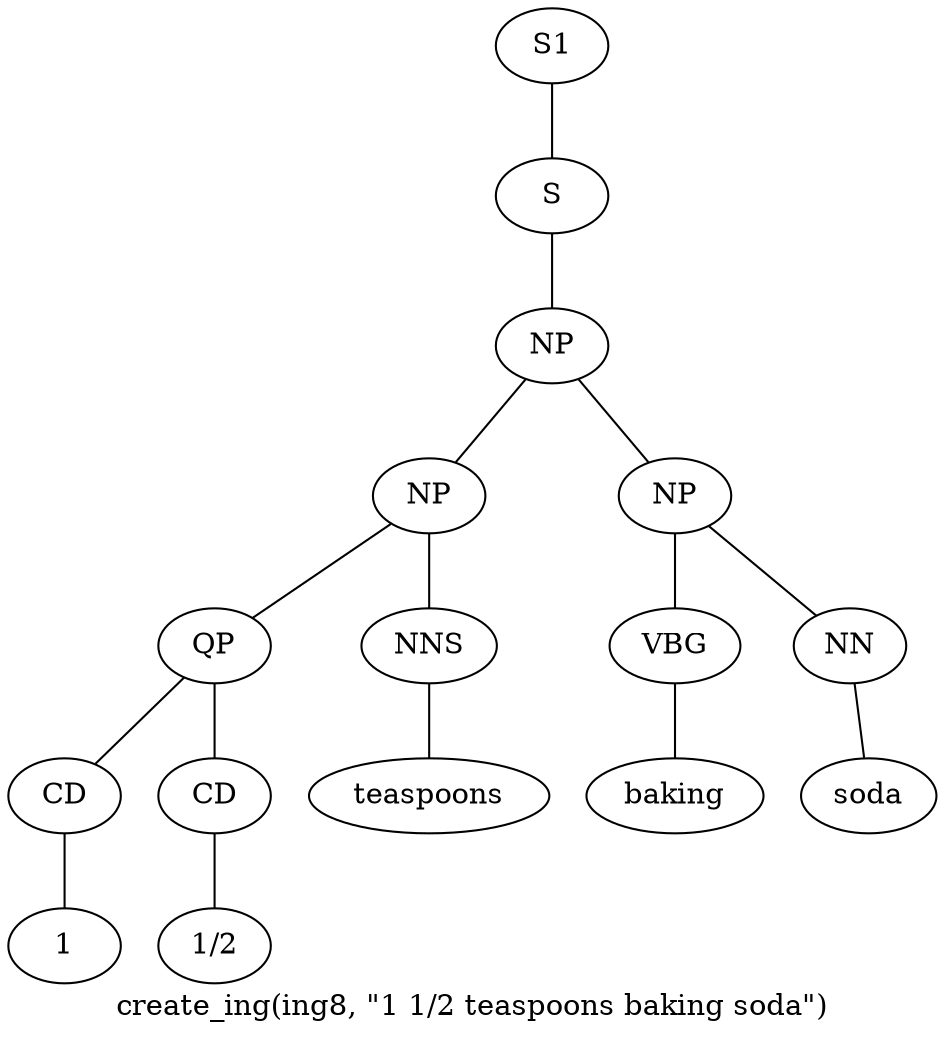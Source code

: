 graph SyntaxGraph {
	label = "create_ing(ing8, \"1 1/2 teaspoons baking soda\")";
	Node0 [label="S1"];
	Node1 [label="S"];
	Node2 [label="NP"];
	Node3 [label="NP"];
	Node4 [label="QP"];
	Node5 [label="CD"];
	Node6 [label="1"];
	Node7 [label="CD"];
	Node8 [label="1/2"];
	Node9 [label="NNS"];
	Node10 [label="teaspoons"];
	Node11 [label="NP"];
	Node12 [label="VBG"];
	Node13 [label="baking"];
	Node14 [label="NN"];
	Node15 [label="soda"];

	Node0 -- Node1;
	Node1 -- Node2;
	Node2 -- Node3;
	Node2 -- Node11;
	Node3 -- Node4;
	Node3 -- Node9;
	Node4 -- Node5;
	Node4 -- Node7;
	Node5 -- Node6;
	Node7 -- Node8;
	Node9 -- Node10;
	Node11 -- Node12;
	Node11 -- Node14;
	Node12 -- Node13;
	Node14 -- Node15;
}